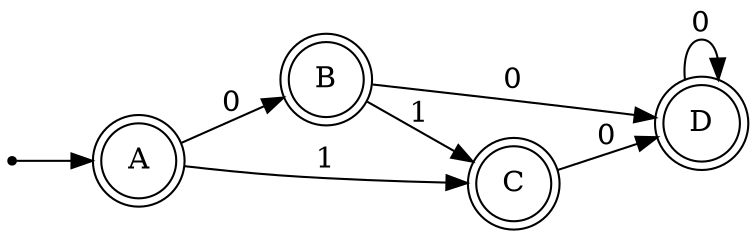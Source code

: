 // Subconjuntos DFA:
// B = q1_q3_q6_q7_q8_q9_q10_q12_q13_q14_q15_q16_q17_q18_q19_
// C = q7_q9_q11_q16_q17_q18_
// D = q17_q18_q19_
// A = q0_q1_q2_q4_q5_q6_q7_q8_q9_q10_q12_q13_q14_q15_q16_q17_q18_
digraph DFA {
  rankdir=LR;
  node [shape=circle];
  s [shape=point];
  s -> A;
  A [shape=doublecircle];
  B [shape=doublecircle];
  C [shape=doublecircle];
  D [shape=doublecircle];
  C -> D [label="0"];
  D -> D [label="0"];
  A -> B [label="0"];
  A -> C [label="1"];
  B -> D [label="0"];
  B -> C [label="1"];
}
